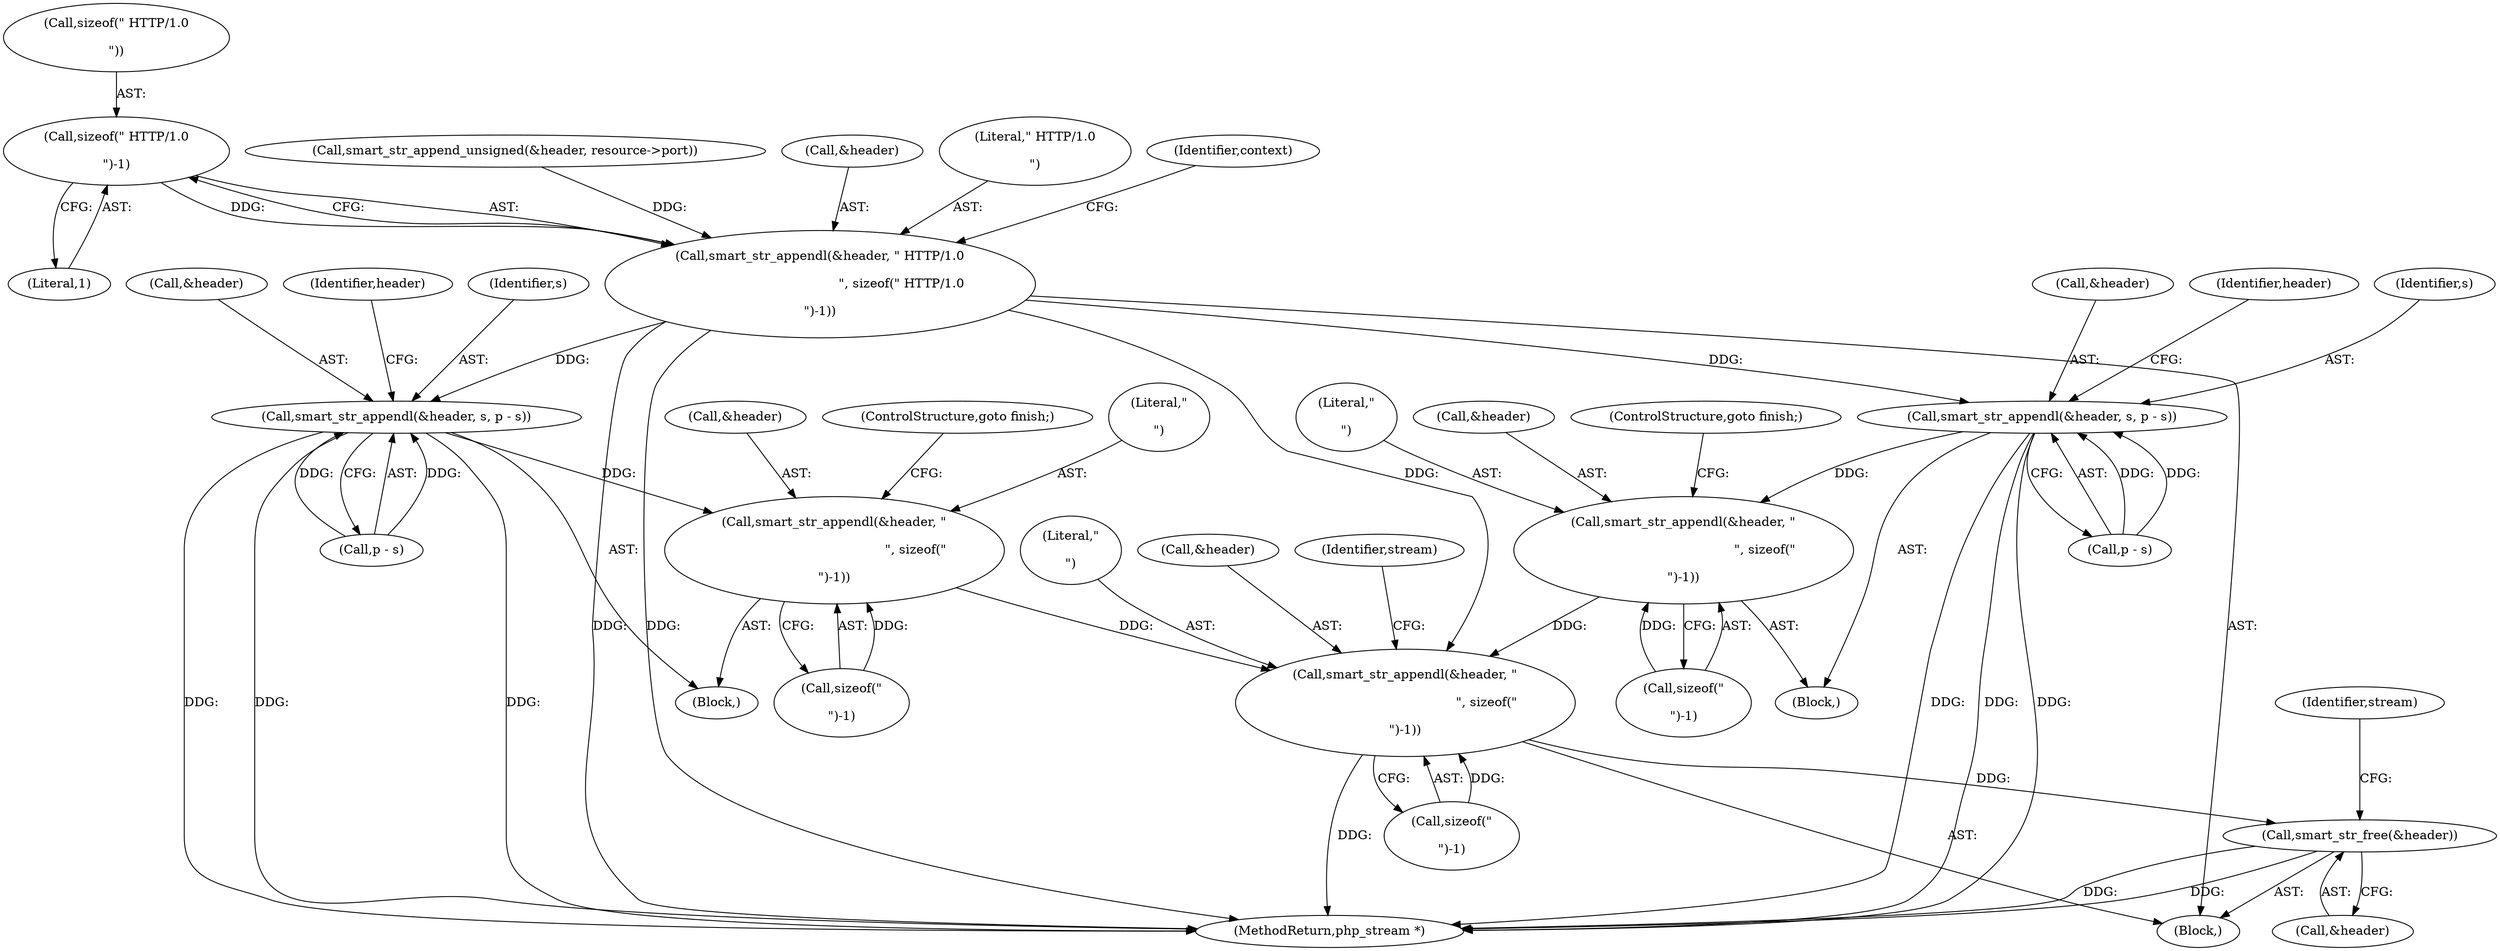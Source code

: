digraph "0_php-src_523f230c831d7b33353203fa34aee4e92ac12bba@API" {
"1000656" [label="(Call,sizeof(\" HTTP/1.0\r\n\")-1)"];
"1000652" [label="(Call,smart_str_appendl(&header, \" HTTP/1.0\r\n\", sizeof(\" HTTP/1.0\r\n\")-1))"];
"1000806" [label="(Call,smart_str_appendl(&header, s, p - s))"];
"1000813" [label="(Call,smart_str_appendl(&header, \"\r\n\", sizeof(\"\r\n\")-1))"];
"1001017" [label="(Call,smart_str_appendl(&header, \"\r\n\", sizeof(\"\r\n\")-1))"];
"1001044" [label="(Call,smart_str_free(&header))"];
"1000962" [label="(Call,smart_str_appendl(&header, s, p - s))"];
"1000969" [label="(Call,smart_str_appendl(&header, \"\r\n\", sizeof(\"\r\n\")-1))"];
"1000977" [label="(ControlStructure,goto finish;)"];
"1001028" [label="(Identifier,stream)"];
"1000972" [label="(Literal,\"\r\n\")"];
"1000973" [label="(Call,sizeof(\"\r\n\")-1)"];
"1001017" [label="(Call,smart_str_appendl(&header, \"\r\n\", sizeof(\"\r\n\")-1))"];
"1000646" [label="(Call,smart_str_append_unsigned(&header, resource->port))"];
"1000969" [label="(Call,smart_str_appendl(&header, \"\r\n\", sizeof(\"\r\n\")-1))"];
"1000971" [label="(Identifier,header)"];
"1000813" [label="(Call,smart_str_appendl(&header, \"\r\n\", sizeof(\"\r\n\")-1))"];
"1000965" [label="(Identifier,s)"];
"1000810" [label="(Call,p - s)"];
"1000962" [label="(Call,smart_str_appendl(&header, s, p - s))"];
"1001021" [label="(Call,sizeof(\"\r\n\")-1)"];
"1001020" [label="(Literal,\"\r\n\")"];
"1000652" [label="(Call,smart_str_appendl(&header, \" HTTP/1.0\r\n\", sizeof(\" HTTP/1.0\r\n\")-1))"];
"1000653" [label="(Call,&header)"];
"1000944" [label="(Block,)"];
"1003233" [label="(MethodReturn,php_stream *)"];
"1000963" [label="(Call,&header)"];
"1000970" [label="(Call,&header)"];
"1000596" [label="(Block,)"];
"1000817" [label="(Call,sizeof(\"\r\n\")-1)"];
"1000816" [label="(Literal,\"\r\n\")"];
"1001045" [label="(Call,&header)"];
"1000656" [label="(Call,sizeof(\" HTTP/1.0\r\n\")-1)"];
"1000966" [label="(Call,p - s)"];
"1000659" [label="(Literal,1)"];
"1000814" [label="(Call,&header)"];
"1000809" [label="(Identifier,s)"];
"1000655" [label="(Literal,\" HTTP/1.0\r\n\")"];
"1001048" [label="(Identifier,stream)"];
"1000806" [label="(Call,smart_str_appendl(&header, s, p - s))"];
"1000788" [label="(Block,)"];
"1001018" [label="(Call,&header)"];
"1000807" [label="(Call,&header)"];
"1000815" [label="(Identifier,header)"];
"1000657" [label="(Call,sizeof(\" HTTP/1.0\r\n\"))"];
"1000821" [label="(ControlStructure,goto finish;)"];
"1000662" [label="(Identifier,context)"];
"1001044" [label="(Call,smart_str_free(&header))"];
"1000656" -> "1000652"  [label="AST: "];
"1000656" -> "1000659"  [label="CFG: "];
"1000657" -> "1000656"  [label="AST: "];
"1000659" -> "1000656"  [label="AST: "];
"1000652" -> "1000656"  [label="CFG: "];
"1000656" -> "1000652"  [label="DDG: "];
"1000652" -> "1000596"  [label="AST: "];
"1000653" -> "1000652"  [label="AST: "];
"1000655" -> "1000652"  [label="AST: "];
"1000662" -> "1000652"  [label="CFG: "];
"1000652" -> "1003233"  [label="DDG: "];
"1000652" -> "1003233"  [label="DDG: "];
"1000646" -> "1000652"  [label="DDG: "];
"1000652" -> "1000806"  [label="DDG: "];
"1000652" -> "1000962"  [label="DDG: "];
"1000652" -> "1001017"  [label="DDG: "];
"1000806" -> "1000788"  [label="AST: "];
"1000806" -> "1000810"  [label="CFG: "];
"1000807" -> "1000806"  [label="AST: "];
"1000809" -> "1000806"  [label="AST: "];
"1000810" -> "1000806"  [label="AST: "];
"1000815" -> "1000806"  [label="CFG: "];
"1000806" -> "1003233"  [label="DDG: "];
"1000806" -> "1003233"  [label="DDG: "];
"1000806" -> "1003233"  [label="DDG: "];
"1000810" -> "1000806"  [label="DDG: "];
"1000810" -> "1000806"  [label="DDG: "];
"1000806" -> "1000813"  [label="DDG: "];
"1000813" -> "1000788"  [label="AST: "];
"1000813" -> "1000817"  [label="CFG: "];
"1000814" -> "1000813"  [label="AST: "];
"1000816" -> "1000813"  [label="AST: "];
"1000817" -> "1000813"  [label="AST: "];
"1000821" -> "1000813"  [label="CFG: "];
"1000817" -> "1000813"  [label="DDG: "];
"1000813" -> "1001017"  [label="DDG: "];
"1001017" -> "1000596"  [label="AST: "];
"1001017" -> "1001021"  [label="CFG: "];
"1001018" -> "1001017"  [label="AST: "];
"1001020" -> "1001017"  [label="AST: "];
"1001021" -> "1001017"  [label="AST: "];
"1001028" -> "1001017"  [label="CFG: "];
"1001017" -> "1003233"  [label="DDG: "];
"1000969" -> "1001017"  [label="DDG: "];
"1001021" -> "1001017"  [label="DDG: "];
"1001017" -> "1001044"  [label="DDG: "];
"1001044" -> "1000596"  [label="AST: "];
"1001044" -> "1001045"  [label="CFG: "];
"1001045" -> "1001044"  [label="AST: "];
"1001048" -> "1001044"  [label="CFG: "];
"1001044" -> "1003233"  [label="DDG: "];
"1001044" -> "1003233"  [label="DDG: "];
"1000962" -> "1000944"  [label="AST: "];
"1000962" -> "1000966"  [label="CFG: "];
"1000963" -> "1000962"  [label="AST: "];
"1000965" -> "1000962"  [label="AST: "];
"1000966" -> "1000962"  [label="AST: "];
"1000971" -> "1000962"  [label="CFG: "];
"1000962" -> "1003233"  [label="DDG: "];
"1000962" -> "1003233"  [label="DDG: "];
"1000962" -> "1003233"  [label="DDG: "];
"1000966" -> "1000962"  [label="DDG: "];
"1000966" -> "1000962"  [label="DDG: "];
"1000962" -> "1000969"  [label="DDG: "];
"1000969" -> "1000944"  [label="AST: "];
"1000969" -> "1000973"  [label="CFG: "];
"1000970" -> "1000969"  [label="AST: "];
"1000972" -> "1000969"  [label="AST: "];
"1000973" -> "1000969"  [label="AST: "];
"1000977" -> "1000969"  [label="CFG: "];
"1000973" -> "1000969"  [label="DDG: "];
}
